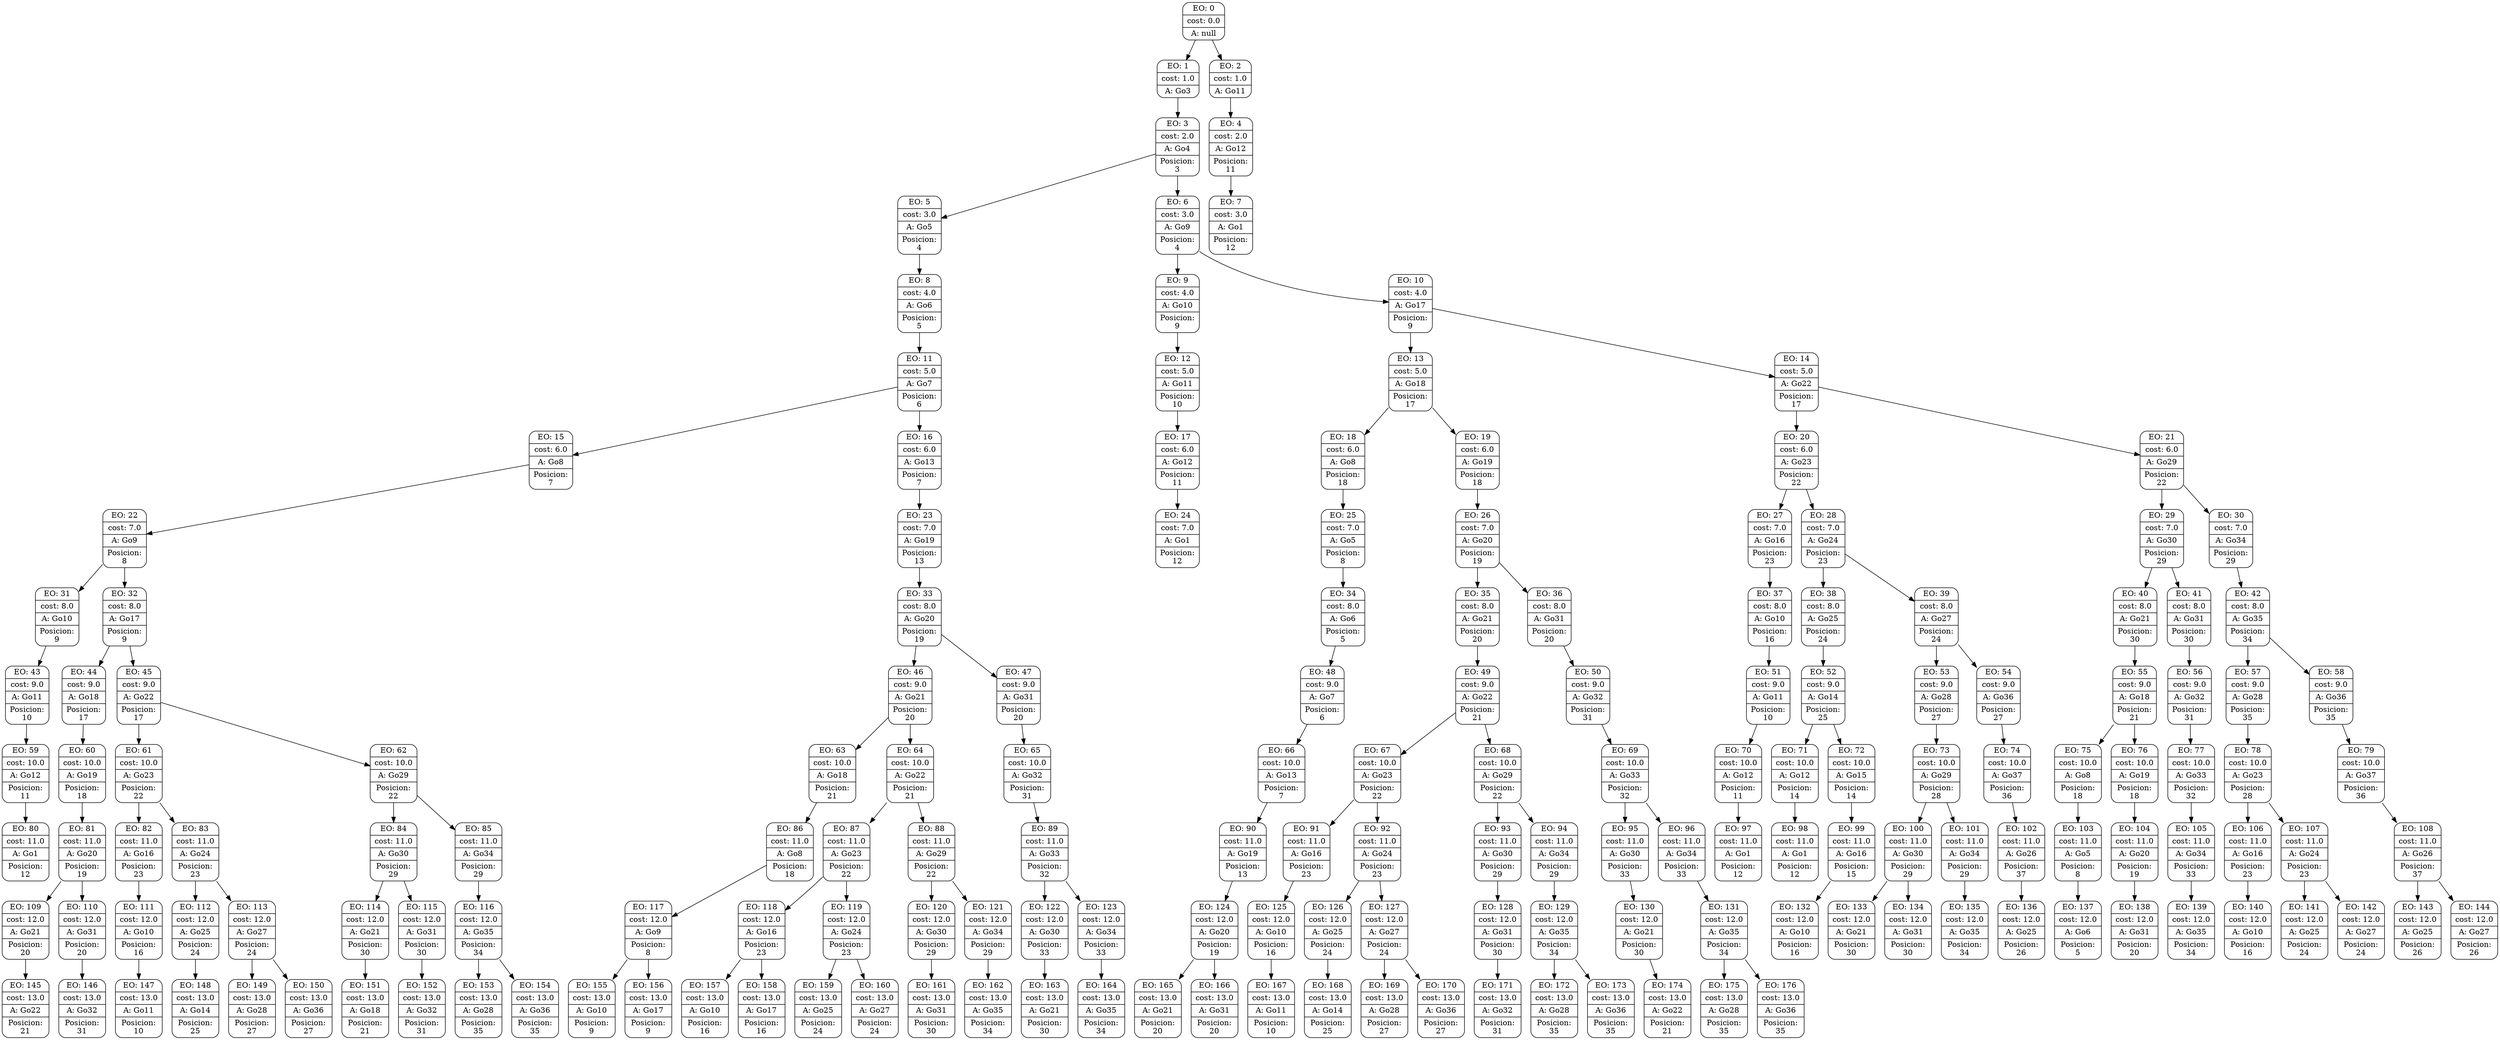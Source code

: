 digraph g {
node [shape = Mrecord];
nodo0[label="{EO: 0|cost: 0.0|A: null}"]
nodo1[label="{EO: 1|cost: 1.0|A: Go3}"]
nodo3[label="{EO: 3|cost: 2.0|A: Go4|Posicion:\n3}"]
nodo5[label="{EO: 5|cost: 3.0|A: Go5|Posicion:\n4}"]
nodo8[label="{EO: 8|cost: 4.0|A: Go6|Posicion:\n5}"]
nodo11[label="{EO: 11|cost: 5.0|A: Go7|Posicion:\n6}"]
nodo15[label="{EO: 15|cost: 6.0|A: Go8|Posicion:\n7}"]
nodo22[label="{EO: 22|cost: 7.0|A: Go9|Posicion:\n8}"]
nodo31[label="{EO: 31|cost: 8.0|A: Go10|Posicion:\n9}"]
nodo43[label="{EO: 43|cost: 9.0|A: Go11|Posicion:\n10}"]
nodo59[label="{EO: 59|cost: 10.0|A: Go12|Posicion:\n11}"]
nodo80[label="{EO: 80|cost: 11.0|A: Go1|Posicion:\n12}"]

nodo59 -> nodo80;

nodo43 -> nodo59;

nodo31 -> nodo43;

nodo22 -> nodo31;
nodo32[label="{EO: 32|cost: 8.0|A: Go17|Posicion:\n9}"]
nodo44[label="{EO: 44|cost: 9.0|A: Go18|Posicion:\n17}"]
nodo60[label="{EO: 60|cost: 10.0|A: Go19|Posicion:\n18}"]
nodo81[label="{EO: 81|cost: 11.0|A: Go20|Posicion:\n19}"]
nodo109[label="{EO: 109|cost: 12.0|A: Go21|Posicion:\n20}"]
nodo145[label="{EO: 145|cost: 13.0|A: Go22|Posicion:\n21}"]

nodo109 -> nodo145;

nodo81 -> nodo109;
nodo110[label="{EO: 110|cost: 12.0|A: Go31|Posicion:\n20}"]
nodo146[label="{EO: 146|cost: 13.0|A: Go32|Posicion:\n31}"]

nodo110 -> nodo146;

nodo81 -> nodo110;

nodo60 -> nodo81;

nodo44 -> nodo60;

nodo32 -> nodo44;
nodo45[label="{EO: 45|cost: 9.0|A: Go22|Posicion:\n17}"]
nodo61[label="{EO: 61|cost: 10.0|A: Go23|Posicion:\n22}"]
nodo82[label="{EO: 82|cost: 11.0|A: Go16|Posicion:\n23}"]
nodo111[label="{EO: 111|cost: 12.0|A: Go10|Posicion:\n16}"]
nodo147[label="{EO: 147|cost: 13.0|A: Go11|Posicion:\n10}"]

nodo111 -> nodo147;

nodo82 -> nodo111;

nodo61 -> nodo82;
nodo83[label="{EO: 83|cost: 11.0|A: Go24|Posicion:\n23}"]
nodo112[label="{EO: 112|cost: 12.0|A: Go25|Posicion:\n24}"]
nodo148[label="{EO: 148|cost: 13.0|A: Go14|Posicion:\n25}"]

nodo112 -> nodo148;

nodo83 -> nodo112;
nodo113[label="{EO: 113|cost: 12.0|A: Go27|Posicion:\n24}"]
nodo149[label="{EO: 149|cost: 13.0|A: Go28|Posicion:\n27}"]

nodo113 -> nodo149;
nodo150[label="{EO: 150|cost: 13.0|A: Go36|Posicion:\n27}"]

nodo113 -> nodo150;

nodo83 -> nodo113;

nodo61 -> nodo83;

nodo45 -> nodo61;
nodo62[label="{EO: 62|cost: 10.0|A: Go29|Posicion:\n22}"]
nodo84[label="{EO: 84|cost: 11.0|A: Go30|Posicion:\n29}"]
nodo114[label="{EO: 114|cost: 12.0|A: Go21|Posicion:\n30}"]
nodo151[label="{EO: 151|cost: 13.0|A: Go18|Posicion:\n21}"]

nodo114 -> nodo151;

nodo84 -> nodo114;
nodo115[label="{EO: 115|cost: 12.0|A: Go31|Posicion:\n30}"]
nodo152[label="{EO: 152|cost: 13.0|A: Go32|Posicion:\n31}"]

nodo115 -> nodo152;

nodo84 -> nodo115;

nodo62 -> nodo84;
nodo85[label="{EO: 85|cost: 11.0|A: Go34|Posicion:\n29}"]
nodo116[label="{EO: 116|cost: 12.0|A: Go35|Posicion:\n34}"]
nodo153[label="{EO: 153|cost: 13.0|A: Go28|Posicion:\n35}"]

nodo116 -> nodo153;
nodo154[label="{EO: 154|cost: 13.0|A: Go36|Posicion:\n35}"]

nodo116 -> nodo154;

nodo85 -> nodo116;

nodo62 -> nodo85;

nodo45 -> nodo62;

nodo32 -> nodo45;

nodo22 -> nodo32;

nodo15 -> nodo22;

nodo11 -> nodo15;
nodo16[label="{EO: 16|cost: 6.0|A: Go13|Posicion:\n7}"]
nodo23[label="{EO: 23|cost: 7.0|A: Go19|Posicion:\n13}"]
nodo33[label="{EO: 33|cost: 8.0|A: Go20|Posicion:\n19}"]
nodo46[label="{EO: 46|cost: 9.0|A: Go21|Posicion:\n20}"]
nodo63[label="{EO: 63|cost: 10.0|A: Go18|Posicion:\n21}"]
nodo86[label="{EO: 86|cost: 11.0|A: Go8|Posicion:\n18}"]
nodo117[label="{EO: 117|cost: 12.0|A: Go9|Posicion:\n8}"]
nodo155[label="{EO: 155|cost: 13.0|A: Go10|Posicion:\n9}"]

nodo117 -> nodo155;
nodo156[label="{EO: 156|cost: 13.0|A: Go17|Posicion:\n9}"]

nodo117 -> nodo156;

nodo86 -> nodo117;

nodo63 -> nodo86;

nodo46 -> nodo63;
nodo64[label="{EO: 64|cost: 10.0|A: Go22|Posicion:\n21}"]
nodo87[label="{EO: 87|cost: 11.0|A: Go23|Posicion:\n22}"]
nodo118[label="{EO: 118|cost: 12.0|A: Go16|Posicion:\n23}"]
nodo157[label="{EO: 157|cost: 13.0|A: Go10|Posicion:\n16}"]

nodo118 -> nodo157;
nodo158[label="{EO: 158|cost: 13.0|A: Go17|Posicion:\n16}"]

nodo118 -> nodo158;

nodo87 -> nodo118;
nodo119[label="{EO: 119|cost: 12.0|A: Go24|Posicion:\n23}"]
nodo159[label="{EO: 159|cost: 13.0|A: Go25|Posicion:\n24}"]

nodo119 -> nodo159;
nodo160[label="{EO: 160|cost: 13.0|A: Go27|Posicion:\n24}"]

nodo119 -> nodo160;

nodo87 -> nodo119;

nodo64 -> nodo87;
nodo88[label="{EO: 88|cost: 11.0|A: Go29|Posicion:\n22}"]
nodo120[label="{EO: 120|cost: 12.0|A: Go30|Posicion:\n29}"]
nodo161[label="{EO: 161|cost: 13.0|A: Go31|Posicion:\n30}"]

nodo120 -> nodo161;

nodo88 -> nodo120;
nodo121[label="{EO: 121|cost: 12.0|A: Go34|Posicion:\n29}"]
nodo162[label="{EO: 162|cost: 13.0|A: Go35|Posicion:\n34}"]

nodo121 -> nodo162;

nodo88 -> nodo121;

nodo64 -> nodo88;

nodo46 -> nodo64;

nodo33 -> nodo46;
nodo47[label="{EO: 47|cost: 9.0|A: Go31|Posicion:\n20}"]
nodo65[label="{EO: 65|cost: 10.0|A: Go32|Posicion:\n31}"]
nodo89[label="{EO: 89|cost: 11.0|A: Go33|Posicion:\n32}"]
nodo122[label="{EO: 122|cost: 12.0|A: Go30|Posicion:\n33}"]
nodo163[label="{EO: 163|cost: 13.0|A: Go21|Posicion:\n30}"]

nodo122 -> nodo163;

nodo89 -> nodo122;
nodo123[label="{EO: 123|cost: 12.0|A: Go34|Posicion:\n33}"]
nodo164[label="{EO: 164|cost: 13.0|A: Go35|Posicion:\n34}"]

nodo123 -> nodo164;

nodo89 -> nodo123;

nodo65 -> nodo89;

nodo47 -> nodo65;

nodo33 -> nodo47;

nodo23 -> nodo33;

nodo16 -> nodo23;

nodo11 -> nodo16;

nodo8 -> nodo11;

nodo5 -> nodo8;

nodo3 -> nodo5;
nodo6[label="{EO: 6|cost: 3.0|A: Go9|Posicion:\n4}"]
nodo9[label="{EO: 9|cost: 4.0|A: Go10|Posicion:\n9}"]
nodo12[label="{EO: 12|cost: 5.0|A: Go11|Posicion:\n10}"]
nodo17[label="{EO: 17|cost: 6.0|A: Go12|Posicion:\n11}"]
nodo24[label="{EO: 24|cost: 7.0|A: Go1|Posicion:\n12}"]

nodo17 -> nodo24;

nodo12 -> nodo17;

nodo9 -> nodo12;

nodo6 -> nodo9;
nodo10[label="{EO: 10|cost: 4.0|A: Go17|Posicion:\n9}"]
nodo13[label="{EO: 13|cost: 5.0|A: Go18|Posicion:\n17}"]
nodo18[label="{EO: 18|cost: 6.0|A: Go8|Posicion:\n18}"]
nodo25[label="{EO: 25|cost: 7.0|A: Go5|Posicion:\n8}"]
nodo34[label="{EO: 34|cost: 8.0|A: Go6|Posicion:\n5}"]
nodo48[label="{EO: 48|cost: 9.0|A: Go7|Posicion:\n6}"]
nodo66[label="{EO: 66|cost: 10.0|A: Go13|Posicion:\n7}"]
nodo90[label="{EO: 90|cost: 11.0|A: Go19|Posicion:\n13}"]
nodo124[label="{EO: 124|cost: 12.0|A: Go20|Posicion:\n19}"]
nodo165[label="{EO: 165|cost: 13.0|A: Go21|Posicion:\n20}"]

nodo124 -> nodo165;
nodo166[label="{EO: 166|cost: 13.0|A: Go31|Posicion:\n20}"]

nodo124 -> nodo166;

nodo90 -> nodo124;

nodo66 -> nodo90;

nodo48 -> nodo66;

nodo34 -> nodo48;

nodo25 -> nodo34;

nodo18 -> nodo25;

nodo13 -> nodo18;
nodo19[label="{EO: 19|cost: 6.0|A: Go19|Posicion:\n18}"]
nodo26[label="{EO: 26|cost: 7.0|A: Go20|Posicion:\n19}"]
nodo35[label="{EO: 35|cost: 8.0|A: Go21|Posicion:\n20}"]
nodo49[label="{EO: 49|cost: 9.0|A: Go22|Posicion:\n21}"]
nodo67[label="{EO: 67|cost: 10.0|A: Go23|Posicion:\n22}"]
nodo91[label="{EO: 91|cost: 11.0|A: Go16|Posicion:\n23}"]
nodo125[label="{EO: 125|cost: 12.0|A: Go10|Posicion:\n16}"]
nodo167[label="{EO: 167|cost: 13.0|A: Go11|Posicion:\n10}"]

nodo125 -> nodo167;

nodo91 -> nodo125;

nodo67 -> nodo91;
nodo92[label="{EO: 92|cost: 11.0|A: Go24|Posicion:\n23}"]
nodo126[label="{EO: 126|cost: 12.0|A: Go25|Posicion:\n24}"]
nodo168[label="{EO: 168|cost: 13.0|A: Go14|Posicion:\n25}"]

nodo126 -> nodo168;

nodo92 -> nodo126;
nodo127[label="{EO: 127|cost: 12.0|A: Go27|Posicion:\n24}"]
nodo169[label="{EO: 169|cost: 13.0|A: Go28|Posicion:\n27}"]

nodo127 -> nodo169;
nodo170[label="{EO: 170|cost: 13.0|A: Go36|Posicion:\n27}"]

nodo127 -> nodo170;

nodo92 -> nodo127;

nodo67 -> nodo92;

nodo49 -> nodo67;
nodo68[label="{EO: 68|cost: 10.0|A: Go29|Posicion:\n22}"]
nodo93[label="{EO: 93|cost: 11.0|A: Go30|Posicion:\n29}"]
nodo128[label="{EO: 128|cost: 12.0|A: Go31|Posicion:\n30}"]
nodo171[label="{EO: 171|cost: 13.0|A: Go32|Posicion:\n31}"]

nodo128 -> nodo171;

nodo93 -> nodo128;

nodo68 -> nodo93;
nodo94[label="{EO: 94|cost: 11.0|A: Go34|Posicion:\n29}"]
nodo129[label="{EO: 129|cost: 12.0|A: Go35|Posicion:\n34}"]
nodo172[label="{EO: 172|cost: 13.0|A: Go28|Posicion:\n35}"]

nodo129 -> nodo172;
nodo173[label="{EO: 173|cost: 13.0|A: Go36|Posicion:\n35}"]

nodo129 -> nodo173;

nodo94 -> nodo129;

nodo68 -> nodo94;

nodo49 -> nodo68;

nodo35 -> nodo49;

nodo26 -> nodo35;
nodo36[label="{EO: 36|cost: 8.0|A: Go31|Posicion:\n20}"]
nodo50[label="{EO: 50|cost: 9.0|A: Go32|Posicion:\n31}"]
nodo69[label="{EO: 69|cost: 10.0|A: Go33|Posicion:\n32}"]
nodo95[label="{EO: 95|cost: 11.0|A: Go30|Posicion:\n33}"]
nodo130[label="{EO: 130|cost: 12.0|A: Go21|Posicion:\n30}"]
nodo174[label="{EO: 174|cost: 13.0|A: Go22|Posicion:\n21}"]

nodo130 -> nodo174;

nodo95 -> nodo130;

nodo69 -> nodo95;
nodo96[label="{EO: 96|cost: 11.0|A: Go34|Posicion:\n33}"]
nodo131[label="{EO: 131|cost: 12.0|A: Go35|Posicion:\n34}"]
nodo175[label="{EO: 175|cost: 13.0|A: Go28|Posicion:\n35}"]

nodo131 -> nodo175;
nodo176[label="{EO: 176|cost: 13.0|A: Go36|Posicion:\n35}"]

nodo131 -> nodo176;

nodo96 -> nodo131;

nodo69 -> nodo96;

nodo50 -> nodo69;

nodo36 -> nodo50;

nodo26 -> nodo36;

nodo19 -> nodo26;

nodo13 -> nodo19;

nodo10 -> nodo13;
nodo14[label="{EO: 14|cost: 5.0|A: Go22|Posicion:\n17}"]
nodo20[label="{EO: 20|cost: 6.0|A: Go23|Posicion:\n22}"]
nodo27[label="{EO: 27|cost: 7.0|A: Go16|Posicion:\n23}"]
nodo37[label="{EO: 37|cost: 8.0|A: Go10|Posicion:\n16}"]
nodo51[label="{EO: 51|cost: 9.0|A: Go11|Posicion:\n10}"]
nodo70[label="{EO: 70|cost: 10.0|A: Go12|Posicion:\n11}"]
nodo97[label="{EO: 97|cost: 11.0|A: Go1|Posicion:\n12}"]

nodo70 -> nodo97;

nodo51 -> nodo70;

nodo37 -> nodo51;

nodo27 -> nodo37;

nodo20 -> nodo27;
nodo28[label="{EO: 28|cost: 7.0|A: Go24|Posicion:\n23}"]
nodo38[label="{EO: 38|cost: 8.0|A: Go25|Posicion:\n24}"]
nodo52[label="{EO: 52|cost: 9.0|A: Go14|Posicion:\n25}"]
nodo71[label="{EO: 71|cost: 10.0|A: Go12|Posicion:\n14}"]
nodo98[label="{EO: 98|cost: 11.0|A: Go1|Posicion:\n12}"]

nodo71 -> nodo98;

nodo52 -> nodo71;
nodo72[label="{EO: 72|cost: 10.0|A: Go15|Posicion:\n14}"]
nodo99[label="{EO: 99|cost: 11.0|A: Go16|Posicion:\n15}"]
nodo132[label="{EO: 132|cost: 12.0|A: Go10|Posicion:\n16}"]

nodo99 -> nodo132;

nodo72 -> nodo99;

nodo52 -> nodo72;

nodo38 -> nodo52;

nodo28 -> nodo38;
nodo39[label="{EO: 39|cost: 8.0|A: Go27|Posicion:\n24}"]
nodo53[label="{EO: 53|cost: 9.0|A: Go28|Posicion:\n27}"]
nodo73[label="{EO: 73|cost: 10.0|A: Go29|Posicion:\n28}"]
nodo100[label="{EO: 100|cost: 11.0|A: Go30|Posicion:\n29}"]
nodo133[label="{EO: 133|cost: 12.0|A: Go21|Posicion:\n30}"]

nodo100 -> nodo133;
nodo134[label="{EO: 134|cost: 12.0|A: Go31|Posicion:\n30}"]

nodo100 -> nodo134;

nodo73 -> nodo100;
nodo101[label="{EO: 101|cost: 11.0|A: Go34|Posicion:\n29}"]
nodo135[label="{EO: 135|cost: 12.0|A: Go35|Posicion:\n34}"]

nodo101 -> nodo135;

nodo73 -> nodo101;

nodo53 -> nodo73;

nodo39 -> nodo53;
nodo54[label="{EO: 54|cost: 9.0|A: Go36|Posicion:\n27}"]
nodo74[label="{EO: 74|cost: 10.0|A: Go37|Posicion:\n36}"]
nodo102[label="{EO: 102|cost: 11.0|A: Go26|Posicion:\n37}"]
nodo136[label="{EO: 136|cost: 12.0|A: Go25|Posicion:\n26}"]

nodo102 -> nodo136;

nodo74 -> nodo102;

nodo54 -> nodo74;

nodo39 -> nodo54;

nodo28 -> nodo39;

nodo20 -> nodo28;

nodo14 -> nodo20;
nodo21[label="{EO: 21|cost: 6.0|A: Go29|Posicion:\n22}"]
nodo29[label="{EO: 29|cost: 7.0|A: Go30|Posicion:\n29}"]
nodo40[label="{EO: 40|cost: 8.0|A: Go21|Posicion:\n30}"]
nodo55[label="{EO: 55|cost: 9.0|A: Go18|Posicion:\n21}"]
nodo75[label="{EO: 75|cost: 10.0|A: Go8|Posicion:\n18}"]
nodo103[label="{EO: 103|cost: 11.0|A: Go5|Posicion:\n8}"]
nodo137[label="{EO: 137|cost: 12.0|A: Go6|Posicion:\n5}"]

nodo103 -> nodo137;

nodo75 -> nodo103;

nodo55 -> nodo75;
nodo76[label="{EO: 76|cost: 10.0|A: Go19|Posicion:\n18}"]
nodo104[label="{EO: 104|cost: 11.0|A: Go20|Posicion:\n19}"]
nodo138[label="{EO: 138|cost: 12.0|A: Go31|Posicion:\n20}"]

nodo104 -> nodo138;

nodo76 -> nodo104;

nodo55 -> nodo76;

nodo40 -> nodo55;

nodo29 -> nodo40;
nodo41[label="{EO: 41|cost: 8.0|A: Go31|Posicion:\n30}"]
nodo56[label="{EO: 56|cost: 9.0|A: Go32|Posicion:\n31}"]
nodo77[label="{EO: 77|cost: 10.0|A: Go33|Posicion:\n32}"]
nodo105[label="{EO: 105|cost: 11.0|A: Go34|Posicion:\n33}"]
nodo139[label="{EO: 139|cost: 12.0|A: Go35|Posicion:\n34}"]

nodo105 -> nodo139;

nodo77 -> nodo105;

nodo56 -> nodo77;

nodo41 -> nodo56;

nodo29 -> nodo41;

nodo21 -> nodo29;
nodo30[label="{EO: 30|cost: 7.0|A: Go34|Posicion:\n29}"]
nodo42[label="{EO: 42|cost: 8.0|A: Go35|Posicion:\n34}"]
nodo57[label="{EO: 57|cost: 9.0|A: Go28|Posicion:\n35}"]
nodo78[label="{EO: 78|cost: 10.0|A: Go23|Posicion:\n28}"]
nodo106[label="{EO: 106|cost: 11.0|A: Go16|Posicion:\n23}"]
nodo140[label="{EO: 140|cost: 12.0|A: Go10|Posicion:\n16}"]

nodo106 -> nodo140;

nodo78 -> nodo106;
nodo107[label="{EO: 107|cost: 11.0|A: Go24|Posicion:\n23}"]
nodo141[label="{EO: 141|cost: 12.0|A: Go25|Posicion:\n24}"]

nodo107 -> nodo141;
nodo142[label="{EO: 142|cost: 12.0|A: Go27|Posicion:\n24}"]

nodo107 -> nodo142;

nodo78 -> nodo107;

nodo57 -> nodo78;

nodo42 -> nodo57;
nodo58[label="{EO: 58|cost: 9.0|A: Go36|Posicion:\n35}"]
nodo79[label="{EO: 79|cost: 10.0|A: Go37|Posicion:\n36}"]
nodo108[label="{EO: 108|cost: 11.0|A: Go26|Posicion:\n37}"]
nodo143[label="{EO: 143|cost: 12.0|A: Go25|Posicion:\n26}"]

nodo108 -> nodo143;
nodo144[label="{EO: 144|cost: 12.0|A: Go27|Posicion:\n26}"]

nodo108 -> nodo144;

nodo79 -> nodo108;

nodo58 -> nodo79;

nodo42 -> nodo58;

nodo30 -> nodo42;

nodo21 -> nodo30;

nodo14 -> nodo21;

nodo10 -> nodo14;

nodo6 -> nodo10;

nodo3 -> nodo6;

nodo1 -> nodo3;

nodo0 -> nodo1;
nodo2[label="{EO: 2|cost: 1.0|A: Go11}"]
nodo4[label="{EO: 4|cost: 2.0|A: Go12|Posicion:\n11}"]
nodo7[label="{EO: 7|cost: 3.0|A: Go1|Posicion:\n12}"]

nodo4 -> nodo7;

nodo2 -> nodo4;

nodo0 -> nodo2;


}
